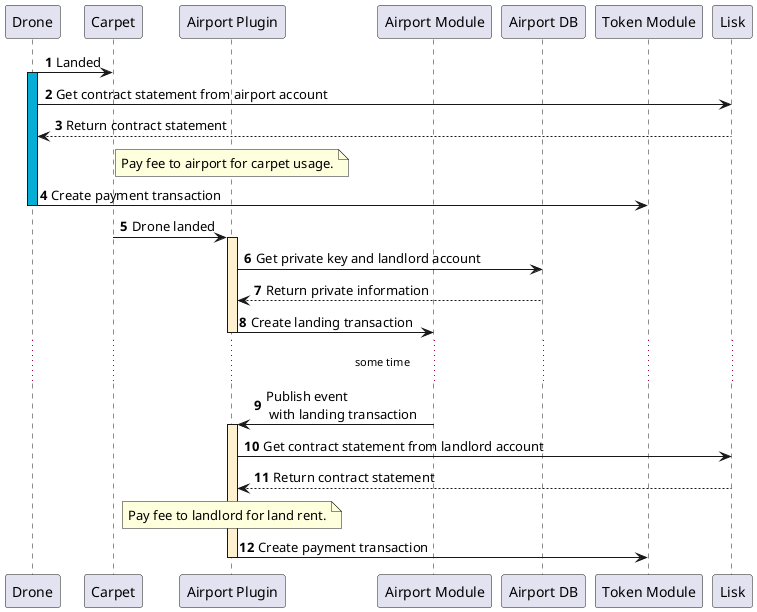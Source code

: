 @startuml GroundCycle
autonumber

participant Drone as drone
participant Carpet as carpet
participant "Airport Plugin" as ap
participant "Airport Module" as am
participant "Airport DB" as db
participant "Token Module" as tm
participant "Lisk" as lisk

drone -> carpet: Landed
activate drone #06AED5

drone -> lisk: Get contract statement from airport account
lisk --> drone: Return contract statement
note over ap: Pay fee to airport for carpet usage.
drone -> tm: Create payment transaction
deactivate drone

carpet -> ap: Drone landed
activate ap #FFF1D0
ap -> db: Get private key and landlord account
db --> ap: Return private information
ap -> am: Create landing transaction
deactivate ap

... some time ...

am -> ap: Publish event\n with landing transaction
activate ap #FFF1D0
ap -> lisk: Get contract statement from landlord account
lisk --> ap: Return contract statement
note over ap: Pay fee to landlord for land rent.
ap -> tm: Create payment transaction
deactivate ap

@enduml

